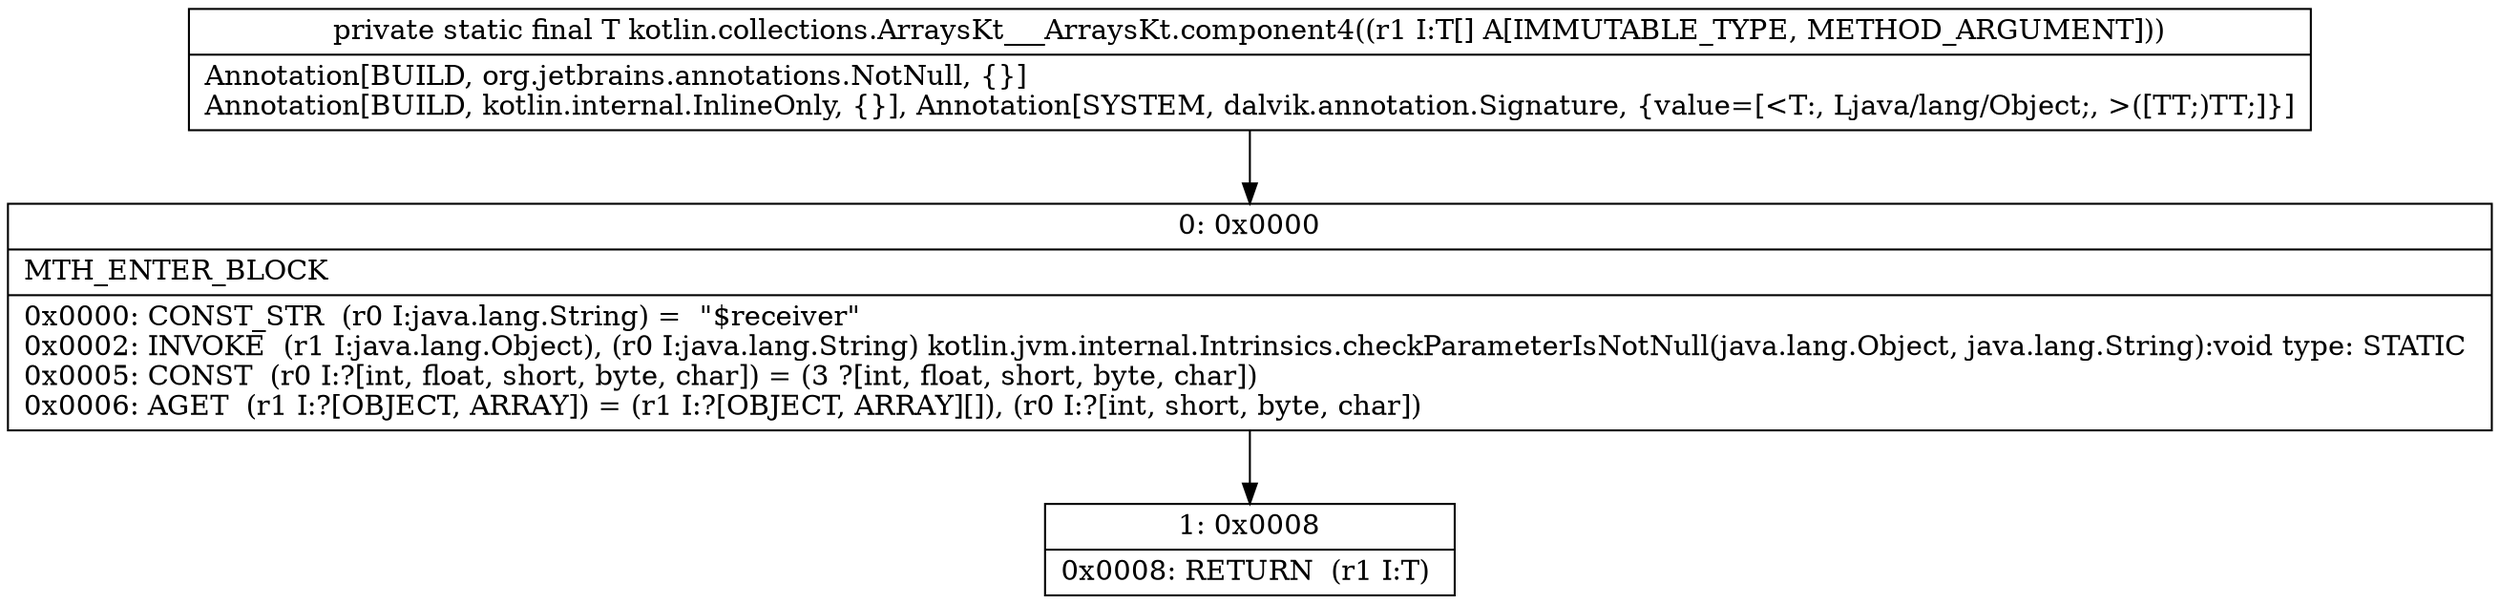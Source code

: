 digraph "CFG forkotlin.collections.ArraysKt___ArraysKt.component4([Ljava\/lang\/Object;)Ljava\/lang\/Object;" {
Node_0 [shape=record,label="{0\:\ 0x0000|MTH_ENTER_BLOCK\l|0x0000: CONST_STR  (r0 I:java.lang.String) =  \"$receiver\" \l0x0002: INVOKE  (r1 I:java.lang.Object), (r0 I:java.lang.String) kotlin.jvm.internal.Intrinsics.checkParameterIsNotNull(java.lang.Object, java.lang.String):void type: STATIC \l0x0005: CONST  (r0 I:?[int, float, short, byte, char]) = (3 ?[int, float, short, byte, char]) \l0x0006: AGET  (r1 I:?[OBJECT, ARRAY]) = (r1 I:?[OBJECT, ARRAY][]), (r0 I:?[int, short, byte, char]) \l}"];
Node_1 [shape=record,label="{1\:\ 0x0008|0x0008: RETURN  (r1 I:T) \l}"];
MethodNode[shape=record,label="{private static final T kotlin.collections.ArraysKt___ArraysKt.component4((r1 I:T[] A[IMMUTABLE_TYPE, METHOD_ARGUMENT]))  | Annotation[BUILD, org.jetbrains.annotations.NotNull, \{\}]\lAnnotation[BUILD, kotlin.internal.InlineOnly, \{\}], Annotation[SYSTEM, dalvik.annotation.Signature, \{value=[\<T:, Ljava\/lang\/Object;, \>([TT;)TT;]\}]\l}"];
MethodNode -> Node_0;
Node_0 -> Node_1;
}

